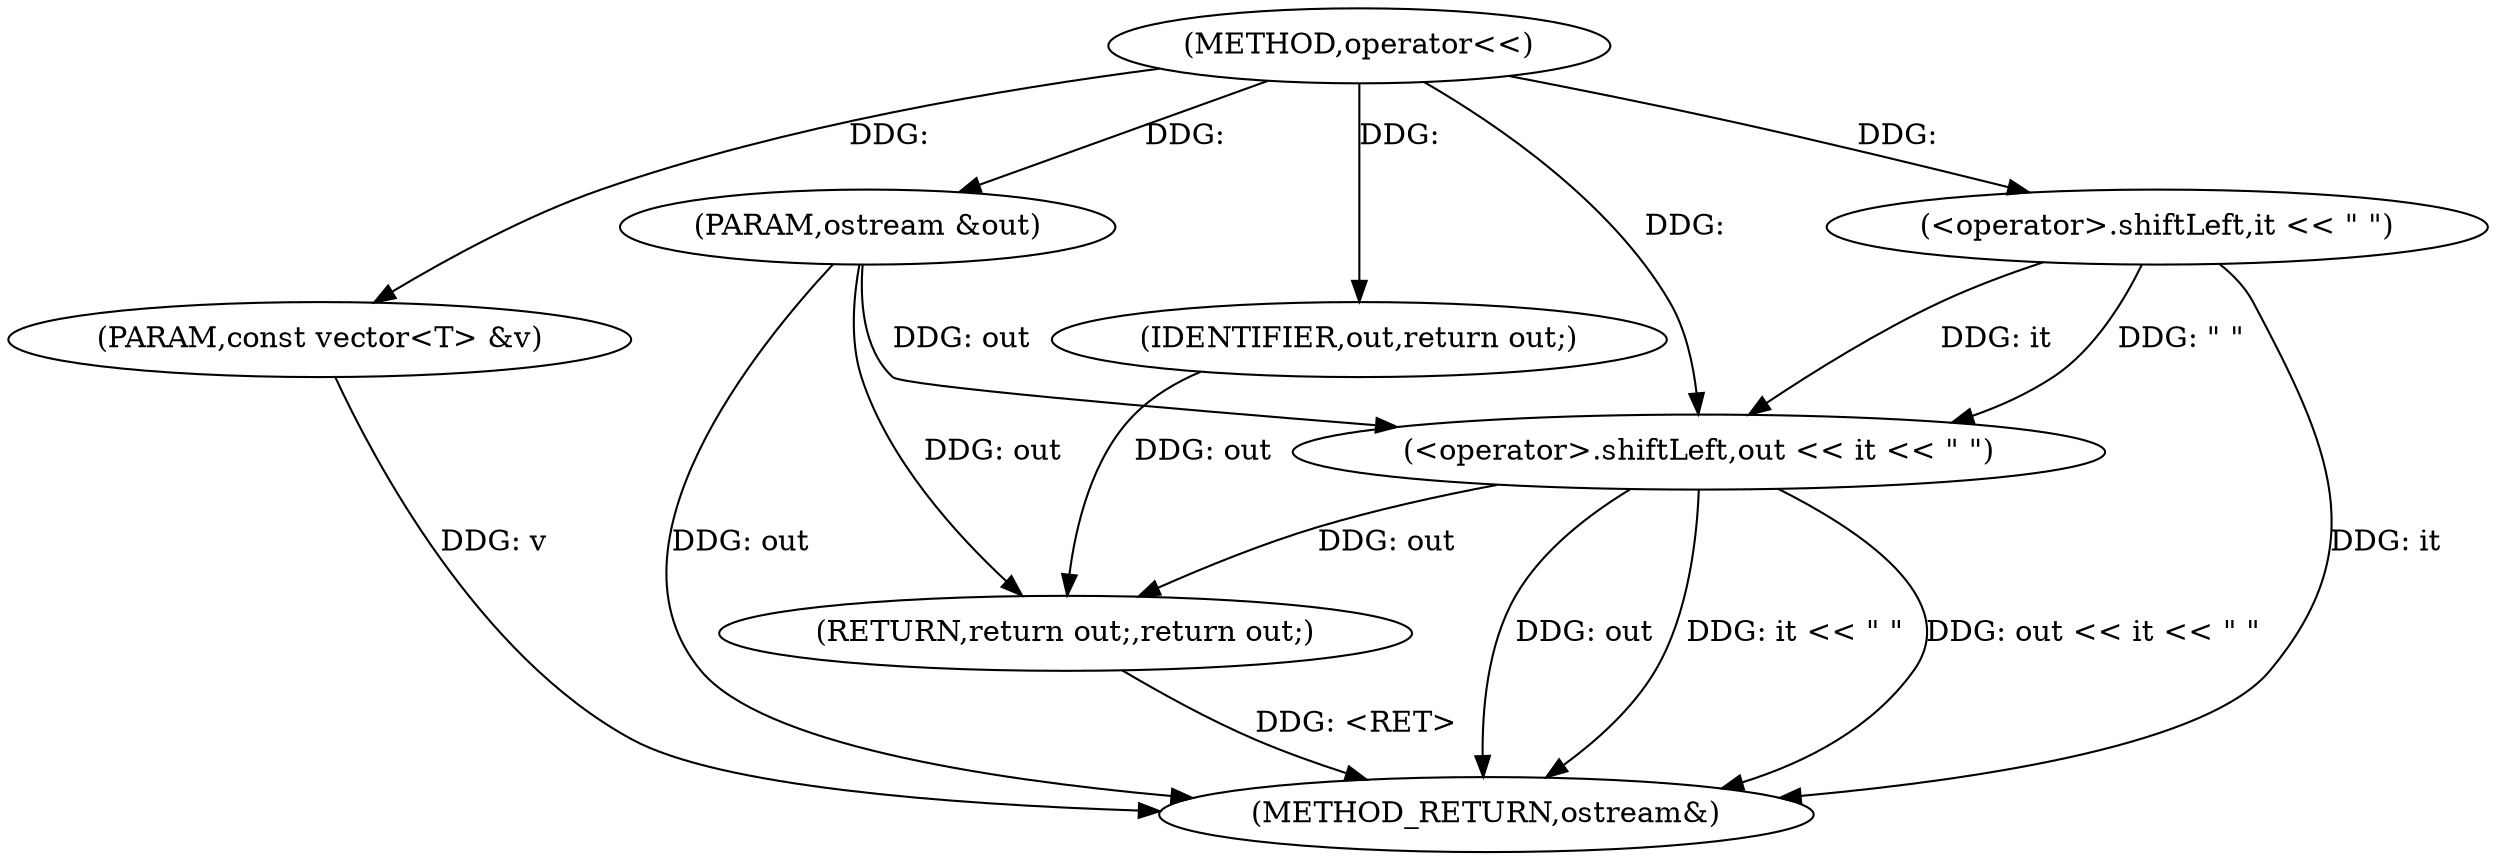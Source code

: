 digraph "operator<<" {  
"1000114" [label = "(METHOD,operator<<)" ]
"1000127" [label = "(METHOD_RETURN,ostream&)" ]
"1000115" [label = "(PARAM,ostream &out)" ]
"1000116" [label = "(PARAM,const vector<T> &v)" ]
"1000125" [label = "(RETURN,return out;,return out;)" ]
"1000120" [label = "(<operator>.shiftLeft,out << it << \" \")" ]
"1000126" [label = "(IDENTIFIER,out,return out;)" ]
"1000122" [label = "(<operator>.shiftLeft,it << \" \")" ]
  "1000115" -> "1000127"  [ label = "DDG: out"] 
  "1000116" -> "1000127"  [ label = "DDG: v"] 
  "1000120" -> "1000127"  [ label = "DDG: out"] 
  "1000120" -> "1000127"  [ label = "DDG: it << \" \""] 
  "1000120" -> "1000127"  [ label = "DDG: out << it << \" \""] 
  "1000125" -> "1000127"  [ label = "DDG: <RET>"] 
  "1000122" -> "1000127"  [ label = "DDG: it"] 
  "1000114" -> "1000115"  [ label = "DDG: "] 
  "1000114" -> "1000116"  [ label = "DDG: "] 
  "1000126" -> "1000125"  [ label = "DDG: out"] 
  "1000120" -> "1000125"  [ label = "DDG: out"] 
  "1000115" -> "1000125"  [ label = "DDG: out"] 
  "1000114" -> "1000126"  [ label = "DDG: "] 
  "1000115" -> "1000120"  [ label = "DDG: out"] 
  "1000114" -> "1000120"  [ label = "DDG: "] 
  "1000122" -> "1000120"  [ label = "DDG: it"] 
  "1000122" -> "1000120"  [ label = "DDG: \" \""] 
  "1000114" -> "1000122"  [ label = "DDG: "] 
}

